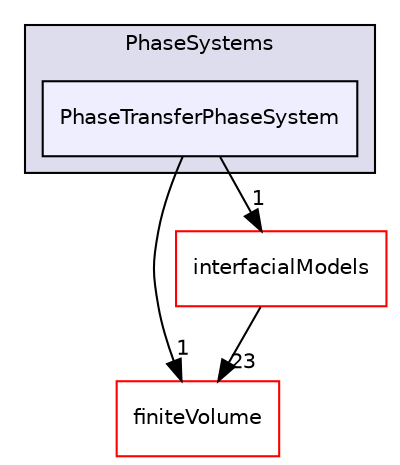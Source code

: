 digraph "src/phaseSystemModels/reactingEulerFoam/phaseSystems/PhaseSystems/PhaseTransferPhaseSystem" {
  bgcolor=transparent;
  compound=true
  node [ fontsize="10", fontname="Helvetica"];
  edge [ labelfontsize="10", labelfontname="Helvetica"];
  subgraph clusterdir_a7327b39a6c21bd7cb6ad15cb00d59b5 {
    graph [ bgcolor="#ddddee", pencolor="black", label="PhaseSystems" fontname="Helvetica", fontsize="10", URL="dir_a7327b39a6c21bd7cb6ad15cb00d59b5.html"]
  dir_7f7a9451a182ad9839fc08e147bcc765 [shape=box, label="PhaseTransferPhaseSystem", style="filled", fillcolor="#eeeeff", pencolor="black", URL="dir_7f7a9451a182ad9839fc08e147bcc765.html"];
  }
  dir_9bd15774b555cf7259a6fa18f99fe99b [shape=box label="finiteVolume" color="red" URL="dir_9bd15774b555cf7259a6fa18f99fe99b.html"];
  dir_5934097b4d7408dbf6d7abeb4fcc346f [shape=box label="interfacialModels" color="red" URL="dir_5934097b4d7408dbf6d7abeb4fcc346f.html"];
  dir_5934097b4d7408dbf6d7abeb4fcc346f->dir_9bd15774b555cf7259a6fa18f99fe99b [headlabel="23", labeldistance=1.5 headhref="dir_001791_000814.html"];
  dir_7f7a9451a182ad9839fc08e147bcc765->dir_9bd15774b555cf7259a6fa18f99fe99b [headlabel="1", labeldistance=1.5 headhref="dir_003256_000814.html"];
  dir_7f7a9451a182ad9839fc08e147bcc765->dir_5934097b4d7408dbf6d7abeb4fcc346f [headlabel="1", labeldistance=1.5 headhref="dir_003256_001791.html"];
}
